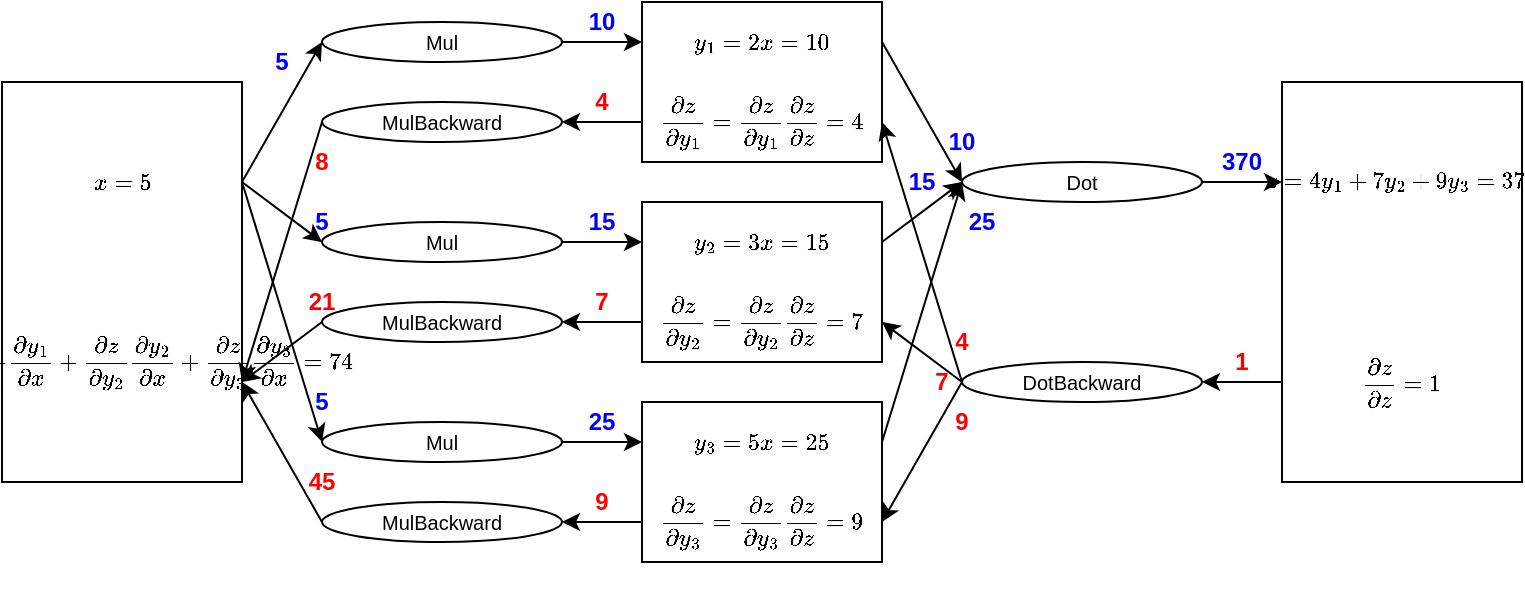 <mxfile version="12.7.9" type="device"><diagram id="bgnBXdx7p-FtdPVI_79y" name="Page-1"><mxGraphModel dx="843" dy="491" grid="1" gridSize="10" guides="1" tooltips="1" connect="1" arrows="1" fold="1" page="1" pageScale="1" pageWidth="827" pageHeight="1169" math="1" shadow="0"><root><mxCell id="0"/><mxCell id="1" parent="0"/><mxCell id="llinqfBNkDC_DKOOu8mZ-4" value="&lt;font style=&quot;font-size: 10px&quot;&gt;&lt;br&gt;&lt;/font&gt;" style="rounded=0;whiteSpace=wrap;html=1;" parent="1" vertex="1"><mxGeometry x="40" y="120" width="120" height="200" as="geometry"/></mxCell><mxCell id="llinqfBNkDC_DKOOu8mZ-5" value="&lt;font style=&quot;font-size: 10px&quot;&gt;Mul&lt;/font&gt;" style="ellipse;whiteSpace=wrap;html=1;" parent="1" vertex="1"><mxGeometry x="200" y="90" width="120" height="20" as="geometry"/></mxCell><mxCell id="llinqfBNkDC_DKOOu8mZ-7" value="&lt;font style=&quot;font-size: 10px&quot;&gt;Dot&lt;/font&gt;" style="ellipse;whiteSpace=wrap;html=1;" parent="1" vertex="1"><mxGeometry x="520" y="160" width="120" height="20" as="geometry"/></mxCell><mxCell id="llinqfBNkDC_DKOOu8mZ-8" value="&lt;font style=&quot;font-size: 10px&quot;&gt;&lt;br&gt;&lt;/font&gt;" style="rounded=0;whiteSpace=wrap;html=1;" parent="1" vertex="1"><mxGeometry x="680" y="120" width="120" height="200" as="geometry"/></mxCell><mxCell id="llinqfBNkDC_DKOOu8mZ-11" value="&lt;font style=&quot;font-size: 10px&quot;&gt;DotBackward&lt;/font&gt;" style="ellipse;whiteSpace=wrap;html=1;" parent="1" vertex="1"><mxGeometry x="520" y="260" width="120" height="20" as="geometry"/></mxCell><mxCell id="llinqfBNkDC_DKOOu8mZ-16" value="" style="endArrow=classic;html=1;entryX=0;entryY=0.5;entryDx=0;entryDy=0;exitX=1;exitY=0.25;exitDx=0;exitDy=0;" parent="1" source="llinqfBNkDC_DKOOu8mZ-4" target="llinqfBNkDC_DKOOu8mZ-5" edge="1"><mxGeometry width="50" height="50" relative="1" as="geometry"><mxPoint x="170" y="120" as="sourcePoint"/><mxPoint x="220" y="70" as="targetPoint"/></mxGeometry></mxCell><mxCell id="llinqfBNkDC_DKOOu8mZ-22" value="" style="endArrow=classic;html=1;entryX=1;entryY=0.75;entryDx=0;entryDy=0;exitX=0;exitY=0.5;exitDx=0;exitDy=0;" parent="1" source="uXeeuPMzy9RtIZmgkyeR-5" target="llinqfBNkDC_DKOOu8mZ-4" edge="1"><mxGeometry width="50" height="50" relative="1" as="geometry"><mxPoint x="380" y="290" as="sourcePoint"/><mxPoint x="430" y="240" as="targetPoint"/></mxGeometry></mxCell><mxCell id="llinqfBNkDC_DKOOu8mZ-25" value="" style="endArrow=classic;html=1;entryX=1;entryY=0.5;entryDx=0;entryDy=0;exitX=0;exitY=0.75;exitDx=0;exitDy=0;" parent="1" source="llinqfBNkDC_DKOOu8mZ-8" target="llinqfBNkDC_DKOOu8mZ-11" edge="1"><mxGeometry width="50" height="50" relative="1" as="geometry"><mxPoint x="680" y="209.5" as="sourcePoint"/><mxPoint x="640" y="209.5" as="targetPoint"/></mxGeometry></mxCell><mxCell id="llinqfBNkDC_DKOOu8mZ-29" value="" style="endArrow=classic;html=1;exitX=1;exitY=0.5;exitDx=0;exitDy=0;entryX=0;entryY=0.25;entryDx=0;entryDy=0;" parent="1" source="llinqfBNkDC_DKOOu8mZ-5" target="uXeeuPMzy9RtIZmgkyeR-1" edge="1"><mxGeometry width="50" height="50" relative="1" as="geometry"><mxPoint x="380" y="290" as="sourcePoint"/><mxPoint x="360" y="170" as="targetPoint"/></mxGeometry></mxCell><mxCell id="llinqfBNkDC_DKOOu8mZ-30" value="" style="endArrow=classic;html=1;exitX=1;exitY=0.25;exitDx=0;exitDy=0;entryX=0;entryY=0.5;entryDx=0;entryDy=0;" parent="1" source="uXeeuPMzy9RtIZmgkyeR-1" target="llinqfBNkDC_DKOOu8mZ-7" edge="1"><mxGeometry width="50" height="50" relative="1" as="geometry"><mxPoint x="480" y="170" as="sourcePoint"/><mxPoint x="430" y="240" as="targetPoint"/></mxGeometry></mxCell><mxCell id="llinqfBNkDC_DKOOu8mZ-31" value="" style="endArrow=classic;html=1;exitX=1;exitY=0.5;exitDx=0;exitDy=0;entryX=0;entryY=0.25;entryDx=0;entryDy=0;" parent="1" source="llinqfBNkDC_DKOOu8mZ-7" target="llinqfBNkDC_DKOOu8mZ-8" edge="1"><mxGeometry width="50" height="50" relative="1" as="geometry"><mxPoint x="380" y="290" as="sourcePoint"/><mxPoint x="430" y="240" as="targetPoint"/></mxGeometry></mxCell><mxCell id="uXeeuPMzy9RtIZmgkyeR-1" value="" style="rounded=0;whiteSpace=wrap;html=1;" parent="1" vertex="1"><mxGeometry x="360" y="80" width="120" height="80" as="geometry"/></mxCell><mxCell id="uXeeuPMzy9RtIZmgkyeR-2" value="" style="rounded=0;whiteSpace=wrap;html=1;" parent="1" vertex="1"><mxGeometry x="360" y="180" width="120" height="80" as="geometry"/></mxCell><mxCell id="uXeeuPMzy9RtIZmgkyeR-4" value="" style="rounded=0;whiteSpace=wrap;html=1;" parent="1" vertex="1"><mxGeometry x="360" y="280" width="120" height="80" as="geometry"/></mxCell><mxCell id="uXeeuPMzy9RtIZmgkyeR-5" value="&lt;font style=&quot;font-size: 10px&quot;&gt;MulBackward&lt;/font&gt;" style="ellipse;whiteSpace=wrap;html=1;" parent="1" vertex="1"><mxGeometry x="200" y="130" width="120" height="20" as="geometry"/></mxCell><mxCell id="uXeeuPMzy9RtIZmgkyeR-6" value="" style="endArrow=classic;html=1;exitX=0;exitY=0.75;exitDx=0;exitDy=0;entryX=1;entryY=0.5;entryDx=0;entryDy=0;" parent="1" source="uXeeuPMzy9RtIZmgkyeR-1" target="uXeeuPMzy9RtIZmgkyeR-5" edge="1"><mxGeometry width="50" height="50" relative="1" as="geometry"><mxPoint x="390" y="260" as="sourcePoint"/><mxPoint x="440" y="210" as="targetPoint"/></mxGeometry></mxCell><mxCell id="uXeeuPMzy9RtIZmgkyeR-7" value="&lt;font style=&quot;font-size: 10px&quot;&gt;Mul&lt;/font&gt;" style="ellipse;whiteSpace=wrap;html=1;" parent="1" vertex="1"><mxGeometry x="200" y="190" width="120" height="20" as="geometry"/></mxCell><mxCell id="uXeeuPMzy9RtIZmgkyeR-8" value="&lt;font style=&quot;font-size: 10px&quot;&gt;MulBackward&lt;/font&gt;" style="ellipse;whiteSpace=wrap;html=1;" parent="1" vertex="1"><mxGeometry x="200" y="230" width="120" height="20" as="geometry"/></mxCell><mxCell id="uXeeuPMzy9RtIZmgkyeR-9" value="&lt;font style=&quot;font-size: 10px&quot;&gt;Mul&lt;/font&gt;" style="ellipse;whiteSpace=wrap;html=1;" parent="1" vertex="1"><mxGeometry x="200" y="290" width="120" height="20" as="geometry"/></mxCell><mxCell id="uXeeuPMzy9RtIZmgkyeR-10" value="&lt;font style=&quot;font-size: 10px&quot;&gt;MulBackward&lt;/font&gt;" style="ellipse;whiteSpace=wrap;html=1;" parent="1" vertex="1"><mxGeometry x="200" y="330" width="120" height="20" as="geometry"/></mxCell><mxCell id="uXeeuPMzy9RtIZmgkyeR-11" value="" style="endArrow=classic;html=1;exitX=1;exitY=0.25;exitDx=0;exitDy=0;entryX=0;entryY=0.5;entryDx=0;entryDy=0;" parent="1" source="llinqfBNkDC_DKOOu8mZ-4" target="uXeeuPMzy9RtIZmgkyeR-7" edge="1"><mxGeometry width="50" height="50" relative="1" as="geometry"><mxPoint x="390" y="260" as="sourcePoint"/><mxPoint x="440" y="210" as="targetPoint"/></mxGeometry></mxCell><mxCell id="uXeeuPMzy9RtIZmgkyeR-12" value="" style="endArrow=classic;html=1;exitX=1;exitY=0.25;exitDx=0;exitDy=0;entryX=0;entryY=0.5;entryDx=0;entryDy=0;" parent="1" source="llinqfBNkDC_DKOOu8mZ-4" target="uXeeuPMzy9RtIZmgkyeR-9" edge="1"><mxGeometry width="50" height="50" relative="1" as="geometry"><mxPoint x="390" y="260" as="sourcePoint"/><mxPoint x="440" y="210" as="targetPoint"/></mxGeometry></mxCell><mxCell id="uXeeuPMzy9RtIZmgkyeR-13" value="" style="endArrow=classic;html=1;exitX=0;exitY=0.5;exitDx=0;exitDy=0;entryX=1;entryY=0.75;entryDx=0;entryDy=0;" parent="1" source="uXeeuPMzy9RtIZmgkyeR-8" target="llinqfBNkDC_DKOOu8mZ-4" edge="1"><mxGeometry width="50" height="50" relative="1" as="geometry"><mxPoint x="390" y="260" as="sourcePoint"/><mxPoint x="440" y="210" as="targetPoint"/></mxGeometry></mxCell><mxCell id="uXeeuPMzy9RtIZmgkyeR-14" value="" style="endArrow=classic;html=1;exitX=0;exitY=0.5;exitDx=0;exitDy=0;entryX=1;entryY=0.75;entryDx=0;entryDy=0;" parent="1" source="uXeeuPMzy9RtIZmgkyeR-10" target="llinqfBNkDC_DKOOu8mZ-4" edge="1"><mxGeometry width="50" height="50" relative="1" as="geometry"><mxPoint x="390" y="260" as="sourcePoint"/><mxPoint x="440" y="210" as="targetPoint"/></mxGeometry></mxCell><mxCell id="uXeeuPMzy9RtIZmgkyeR-15" value="" style="endArrow=classic;html=1;entryX=1;entryY=0.5;entryDx=0;entryDy=0;exitX=0;exitY=0.75;exitDx=0;exitDy=0;" parent="1" source="uXeeuPMzy9RtIZmgkyeR-2" target="uXeeuPMzy9RtIZmgkyeR-8" edge="1"><mxGeometry width="50" height="50" relative="1" as="geometry"><mxPoint x="390" y="260" as="sourcePoint"/><mxPoint x="440" y="210" as="targetPoint"/></mxGeometry></mxCell><mxCell id="uXeeuPMzy9RtIZmgkyeR-16" value="" style="endArrow=classic;html=1;entryX=1;entryY=0.5;entryDx=0;entryDy=0;exitX=0;exitY=0.75;exitDx=0;exitDy=0;" parent="1" source="uXeeuPMzy9RtIZmgkyeR-4" target="uXeeuPMzy9RtIZmgkyeR-10" edge="1"><mxGeometry width="50" height="50" relative="1" as="geometry"><mxPoint x="390" y="260" as="sourcePoint"/><mxPoint x="440" y="210" as="targetPoint"/></mxGeometry></mxCell><mxCell id="uXeeuPMzy9RtIZmgkyeR-17" value="" style="endArrow=classic;html=1;exitX=1;exitY=0.5;exitDx=0;exitDy=0;" parent="1" source="uXeeuPMzy9RtIZmgkyeR-7" edge="1"><mxGeometry width="50" height="50" relative="1" as="geometry"><mxPoint x="390" y="260" as="sourcePoint"/><mxPoint x="360" y="200" as="targetPoint"/></mxGeometry></mxCell><mxCell id="uXeeuPMzy9RtIZmgkyeR-18" value="" style="endArrow=classic;html=1;exitX=1;exitY=0.5;exitDx=0;exitDy=0;entryX=0;entryY=0.25;entryDx=0;entryDy=0;" parent="1" source="uXeeuPMzy9RtIZmgkyeR-9" target="uXeeuPMzy9RtIZmgkyeR-4" edge="1"><mxGeometry width="50" height="50" relative="1" as="geometry"><mxPoint x="390" y="260" as="sourcePoint"/><mxPoint x="440" y="210" as="targetPoint"/></mxGeometry></mxCell><mxCell id="uXeeuPMzy9RtIZmgkyeR-19" value="" style="endArrow=classic;html=1;entryX=0;entryY=0.5;entryDx=0;entryDy=0;exitX=1;exitY=0.25;exitDx=0;exitDy=0;" parent="1" source="uXeeuPMzy9RtIZmgkyeR-2" target="llinqfBNkDC_DKOOu8mZ-7" edge="1"><mxGeometry width="50" height="50" relative="1" as="geometry"><mxPoint x="390" y="260" as="sourcePoint"/><mxPoint x="440" y="210" as="targetPoint"/></mxGeometry></mxCell><mxCell id="uXeeuPMzy9RtIZmgkyeR-20" value="" style="endArrow=classic;html=1;entryX=0;entryY=0.5;entryDx=0;entryDy=0;exitX=1;exitY=0.25;exitDx=0;exitDy=0;" parent="1" source="uXeeuPMzy9RtIZmgkyeR-4" target="llinqfBNkDC_DKOOu8mZ-7" edge="1"><mxGeometry width="50" height="50" relative="1" as="geometry"><mxPoint x="390" y="260" as="sourcePoint"/><mxPoint x="440" y="210" as="targetPoint"/></mxGeometry></mxCell><mxCell id="uXeeuPMzy9RtIZmgkyeR-21" value="" style="endArrow=classic;html=1;entryX=1;entryY=0.75;entryDx=0;entryDy=0;exitX=0;exitY=0.5;exitDx=0;exitDy=0;" parent="1" source="llinqfBNkDC_DKOOu8mZ-11" target="uXeeuPMzy9RtIZmgkyeR-1" edge="1"><mxGeometry width="50" height="50" relative="1" as="geometry"><mxPoint x="390" y="260" as="sourcePoint"/><mxPoint x="440" y="210" as="targetPoint"/></mxGeometry></mxCell><mxCell id="uXeeuPMzy9RtIZmgkyeR-22" value="" style="endArrow=classic;html=1;entryX=1;entryY=0.75;entryDx=0;entryDy=0;exitX=0;exitY=0.5;exitDx=0;exitDy=0;" parent="1" source="llinqfBNkDC_DKOOu8mZ-11" target="uXeeuPMzy9RtIZmgkyeR-2" edge="1"><mxGeometry width="50" height="50" relative="1" as="geometry"><mxPoint x="390" y="260" as="sourcePoint"/><mxPoint x="440" y="210" as="targetPoint"/></mxGeometry></mxCell><mxCell id="uXeeuPMzy9RtIZmgkyeR-23" value="" style="endArrow=classic;html=1;exitX=0;exitY=0.5;exitDx=0;exitDy=0;entryX=1;entryY=0.75;entryDx=0;entryDy=0;" parent="1" source="llinqfBNkDC_DKOOu8mZ-11" target="uXeeuPMzy9RtIZmgkyeR-4" edge="1"><mxGeometry width="50" height="50" relative="1" as="geometry"><mxPoint x="390" y="260" as="sourcePoint"/><mxPoint x="440" y="210" as="targetPoint"/></mxGeometry></mxCell><mxCell id="LxHkeC9b2DL0YvwMPwwz-1" value="&lt;font style=&quot;font-size: 10px&quot;&gt;$$x=5$$&lt;/font&gt;" style="text;html=1;strokeColor=none;fillColor=none;align=center;verticalAlign=middle;whiteSpace=wrap;rounded=0;" vertex="1" parent="1"><mxGeometry x="80" y="160" width="40" height="20" as="geometry"/></mxCell><mxCell id="LxHkeC9b2DL0YvwMPwwz-9" value="&lt;font style=&quot;font-size: 10px&quot;&gt;$$\frac{\partial z}{\partial x}=\frac{\partial z}{\partial y_1}\frac{\partial y_1}{\partial x}+\\ \frac{\partial z}{\partial y_2}\frac{\partial y_2}{\partial x}+\\ \frac{\partial z}{\partial y_3}\frac{\partial y_3}{\partial x}=74$$&lt;/font&gt;" style="text;html=1;strokeColor=none;fillColor=none;align=center;verticalAlign=middle;whiteSpace=wrap;rounded=0;" vertex="1" parent="1"><mxGeometry x="80" y="250" width="40" height="20" as="geometry"/></mxCell><mxCell id="LxHkeC9b2DL0YvwMPwwz-10" value="&lt;font style=&quot;font-size: 10px&quot;&gt;$$y_1=2x=10$$&lt;/font&gt;" style="text;html=1;strokeColor=none;fillColor=none;align=center;verticalAlign=middle;whiteSpace=wrap;rounded=0;" vertex="1" parent="1"><mxGeometry x="400" y="90" width="40" height="20" as="geometry"/></mxCell><mxCell id="LxHkeC9b2DL0YvwMPwwz-11" value="&lt;font style=&quot;font-size: 10px&quot;&gt;$$\frac{\partial z}{\partial y_1}=\frac{\partial z}{\partial y_1}\frac{\partial z}{\partial z}=4$$&lt;/font&gt;" style="text;html=1;strokeColor=none;fillColor=none;align=center;verticalAlign=middle;whiteSpace=wrap;rounded=0;" vertex="1" parent="1"><mxGeometry x="400" y="130" width="40" height="20" as="geometry"/></mxCell><mxCell id="LxHkeC9b2DL0YvwMPwwz-12" value="&lt;font style=&quot;font-size: 10px&quot;&gt;$$y_2=3x=15$$&lt;/font&gt;" style="text;html=1;strokeColor=none;fillColor=none;align=center;verticalAlign=middle;whiteSpace=wrap;rounded=0;" vertex="1" parent="1"><mxGeometry x="400" y="190" width="40" height="20" as="geometry"/></mxCell><mxCell id="LxHkeC9b2DL0YvwMPwwz-13" value="&lt;span style=&quot;font-size: 10px&quot;&gt;$$\frac{\partial z}{\partial y_2}=\frac{\partial z}{\partial y_2}\frac{\partial z}{\partial z}=7$$&lt;/span&gt;" style="text;html=1;strokeColor=none;fillColor=none;align=center;verticalAlign=middle;whiteSpace=wrap;rounded=0;" vertex="1" parent="1"><mxGeometry x="400" y="230" width="40" height="20" as="geometry"/></mxCell><mxCell id="LxHkeC9b2DL0YvwMPwwz-14" value="&lt;font style=&quot;font-size: 10px&quot;&gt;$$y_3=5x=25$$&lt;/font&gt;" style="text;html=1;strokeColor=none;fillColor=none;align=center;verticalAlign=middle;whiteSpace=wrap;rounded=0;" vertex="1" parent="1"><mxGeometry x="400" y="290" width="40" height="20" as="geometry"/></mxCell><mxCell id="LxHkeC9b2DL0YvwMPwwz-15" value="&lt;font style=&quot;font-size: 10px&quot;&gt;$$\frac{\partial z}{\partial y_3}=\frac{\partial z}{\partial y_3}\frac{\partial z}{\partial z}=9$$&lt;/font&gt;" style="text;html=1;strokeColor=none;fillColor=none;align=center;verticalAlign=middle;whiteSpace=wrap;rounded=0;" vertex="1" parent="1"><mxGeometry x="400" y="330" width="40" height="20" as="geometry"/></mxCell><mxCell id="LxHkeC9b2DL0YvwMPwwz-17" value="&lt;font style=&quot;font-size: 10px&quot;&gt;$$z=4y_1+\\ 7y_2+\\ 9y_3=370$$&lt;/font&gt;" style="text;html=1;strokeColor=none;fillColor=none;align=center;verticalAlign=middle;whiteSpace=wrap;rounded=0;" vertex="1" parent="1"><mxGeometry x="720" y="160" width="40" height="20" as="geometry"/></mxCell><mxCell id="LxHkeC9b2DL0YvwMPwwz-18" value="&lt;span style=&quot;font-size: 10px&quot;&gt;$$\frac{\partial z}{\partial z}=1$$&lt;/span&gt;" style="text;html=1;strokeColor=none;fillColor=none;align=center;verticalAlign=middle;whiteSpace=wrap;rounded=0;" vertex="1" parent="1"><mxGeometry x="720" y="260" width="40" height="20" as="geometry"/></mxCell><mxCell id="LxHkeC9b2DL0YvwMPwwz-19" value="&lt;b&gt;&lt;font color=&quot;#0000ff&quot;&gt;5&lt;/font&gt;&lt;/b&gt;" style="text;html=1;strokeColor=none;fillColor=none;align=center;verticalAlign=middle;whiteSpace=wrap;rounded=0;" vertex="1" parent="1"><mxGeometry x="160" y="100" width="40" height="20" as="geometry"/></mxCell><mxCell id="LxHkeC9b2DL0YvwMPwwz-22" value="&lt;b&gt;&lt;font color=&quot;#0000ff&quot;&gt;5&lt;/font&gt;&lt;/b&gt;" style="text;html=1;strokeColor=none;fillColor=none;align=center;verticalAlign=middle;whiteSpace=wrap;rounded=0;" vertex="1" parent="1"><mxGeometry x="180" y="270" width="40" height="20" as="geometry"/></mxCell><mxCell id="LxHkeC9b2DL0YvwMPwwz-23" value="&lt;b&gt;&lt;font color=&quot;#0000ff&quot;&gt;5&lt;/font&gt;&lt;/b&gt;" style="text;html=1;strokeColor=none;fillColor=none;align=center;verticalAlign=middle;whiteSpace=wrap;rounded=0;" vertex="1" parent="1"><mxGeometry x="180" y="180" width="40" height="20" as="geometry"/></mxCell><mxCell id="LxHkeC9b2DL0YvwMPwwz-24" value="&lt;b&gt;&lt;font color=&quot;#0000ff&quot;&gt;10&lt;/font&gt;&lt;/b&gt;" style="text;html=1;strokeColor=none;fillColor=none;align=center;verticalAlign=middle;whiteSpace=wrap;rounded=0;" vertex="1" parent="1"><mxGeometry x="320" y="80" width="40" height="20" as="geometry"/></mxCell><mxCell id="LxHkeC9b2DL0YvwMPwwz-25" value="&lt;b&gt;&lt;font color=&quot;#0000ff&quot;&gt;15&lt;/font&gt;&lt;/b&gt;" style="text;html=1;strokeColor=none;fillColor=none;align=center;verticalAlign=middle;whiteSpace=wrap;rounded=0;" vertex="1" parent="1"><mxGeometry x="320" y="180" width="40" height="20" as="geometry"/></mxCell><mxCell id="LxHkeC9b2DL0YvwMPwwz-26" value="&lt;b&gt;&lt;font color=&quot;#0000ff&quot;&gt;25&lt;/font&gt;&lt;/b&gt;" style="text;html=1;strokeColor=none;fillColor=none;align=center;verticalAlign=middle;whiteSpace=wrap;rounded=0;" vertex="1" parent="1"><mxGeometry x="320" y="280" width="40" height="20" as="geometry"/></mxCell><mxCell id="LxHkeC9b2DL0YvwMPwwz-28" value="&lt;b&gt;&lt;font color=&quot;#0000ff&quot;&gt;10&lt;/font&gt;&lt;/b&gt;" style="text;html=1;strokeColor=none;fillColor=none;align=center;verticalAlign=middle;whiteSpace=wrap;rounded=0;" vertex="1" parent="1"><mxGeometry x="500" y="140" width="40" height="20" as="geometry"/></mxCell><mxCell id="LxHkeC9b2DL0YvwMPwwz-29" value="&lt;b&gt;&lt;font color=&quot;#0000ff&quot;&gt;15&lt;/font&gt;&lt;/b&gt;" style="text;html=1;strokeColor=none;fillColor=none;align=center;verticalAlign=middle;whiteSpace=wrap;rounded=0;" vertex="1" parent="1"><mxGeometry x="480" y="160" width="40" height="20" as="geometry"/></mxCell><mxCell id="LxHkeC9b2DL0YvwMPwwz-30" value="&lt;b&gt;&lt;font color=&quot;#0000ff&quot;&gt;25&lt;/font&gt;&lt;/b&gt;" style="text;html=1;strokeColor=none;fillColor=none;align=center;verticalAlign=middle;whiteSpace=wrap;rounded=0;" vertex="1" parent="1"><mxGeometry x="510" y="180" width="40" height="20" as="geometry"/></mxCell><mxCell id="LxHkeC9b2DL0YvwMPwwz-31" value="&lt;b&gt;&lt;font color=&quot;#0000ff&quot;&gt;370&lt;/font&gt;&lt;/b&gt;" style="text;html=1;strokeColor=none;fillColor=none;align=center;verticalAlign=middle;whiteSpace=wrap;rounded=0;" vertex="1" parent="1"><mxGeometry x="640" y="150" width="40" height="20" as="geometry"/></mxCell><mxCell id="LxHkeC9b2DL0YvwMPwwz-34" value="&lt;b&gt;&lt;font color=&quot;#ff0000&quot;&gt;1&lt;/font&gt;&lt;/b&gt;" style="text;html=1;strokeColor=none;fillColor=none;align=center;verticalAlign=middle;whiteSpace=wrap;rounded=0;" vertex="1" parent="1"><mxGeometry x="640" y="250" width="40" height="20" as="geometry"/></mxCell><mxCell id="LxHkeC9b2DL0YvwMPwwz-36" value="&lt;b&gt;&lt;font color=&quot;#ff0000&quot;&gt;4&lt;/font&gt;&lt;/b&gt;" style="text;html=1;strokeColor=none;fillColor=none;align=center;verticalAlign=middle;whiteSpace=wrap;rounded=0;" vertex="1" parent="1"><mxGeometry x="500" y="240" width="40" height="20" as="geometry"/></mxCell><mxCell id="LxHkeC9b2DL0YvwMPwwz-37" value="&lt;b&gt;&lt;font color=&quot;#ff0000&quot;&gt;9&lt;/font&gt;&lt;/b&gt;" style="text;html=1;strokeColor=none;fillColor=none;align=center;verticalAlign=middle;whiteSpace=wrap;rounded=0;" vertex="1" parent="1"><mxGeometry x="500" y="280" width="40" height="20" as="geometry"/></mxCell><mxCell id="LxHkeC9b2DL0YvwMPwwz-38" value="&lt;b&gt;&lt;font color=&quot;#ff0000&quot;&gt;7&lt;/font&gt;&lt;/b&gt;" style="text;html=1;strokeColor=none;fillColor=none;align=center;verticalAlign=middle;whiteSpace=wrap;rounded=0;" vertex="1" parent="1"><mxGeometry x="490" y="260" width="40" height="20" as="geometry"/></mxCell><mxCell id="LxHkeC9b2DL0YvwMPwwz-40" value="&lt;b&gt;&lt;font color=&quot;#ff0000&quot;&gt;9&lt;/font&gt;&lt;/b&gt;" style="text;html=1;strokeColor=none;fillColor=none;align=center;verticalAlign=middle;whiteSpace=wrap;rounded=0;" vertex="1" parent="1"><mxGeometry x="320" y="320" width="40" height="20" as="geometry"/></mxCell><mxCell id="LxHkeC9b2DL0YvwMPwwz-41" value="&lt;b&gt;&lt;font color=&quot;#ff0000&quot;&gt;7&lt;/font&gt;&lt;/b&gt;" style="text;html=1;strokeColor=none;fillColor=none;align=center;verticalAlign=middle;whiteSpace=wrap;rounded=0;" vertex="1" parent="1"><mxGeometry x="320" y="220" width="40" height="20" as="geometry"/></mxCell><mxCell id="LxHkeC9b2DL0YvwMPwwz-42" value="&lt;b&gt;&lt;font color=&quot;#ff0000&quot;&gt;4&lt;/font&gt;&lt;/b&gt;" style="text;html=1;strokeColor=none;fillColor=none;align=center;verticalAlign=middle;whiteSpace=wrap;rounded=0;" vertex="1" parent="1"><mxGeometry x="320" y="120" width="40" height="20" as="geometry"/></mxCell><mxCell id="LxHkeC9b2DL0YvwMPwwz-43" value="&lt;b&gt;&lt;font color=&quot;#ff0000&quot;&gt;8&lt;/font&gt;&lt;/b&gt;" style="text;html=1;strokeColor=none;fillColor=none;align=center;verticalAlign=middle;whiteSpace=wrap;rounded=0;" vertex="1" parent="1"><mxGeometry x="180" y="150" width="40" height="20" as="geometry"/></mxCell><mxCell id="LxHkeC9b2DL0YvwMPwwz-44" value="&lt;b&gt;&lt;font color=&quot;#ff0000&quot;&gt;21&lt;/font&gt;&lt;/b&gt;" style="text;html=1;strokeColor=none;fillColor=none;align=center;verticalAlign=middle;whiteSpace=wrap;rounded=0;" vertex="1" parent="1"><mxGeometry x="180" y="220" width="40" height="20" as="geometry"/></mxCell><mxCell id="LxHkeC9b2DL0YvwMPwwz-45" value="&lt;b&gt;&lt;font color=&quot;#ff0000&quot;&gt;45&lt;/font&gt;&lt;/b&gt;" style="text;html=1;strokeColor=none;fillColor=none;align=center;verticalAlign=middle;whiteSpace=wrap;rounded=0;" vertex="1" parent="1"><mxGeometry x="180" y="310" width="40" height="20" as="geometry"/></mxCell></root></mxGraphModel></diagram></mxfile>